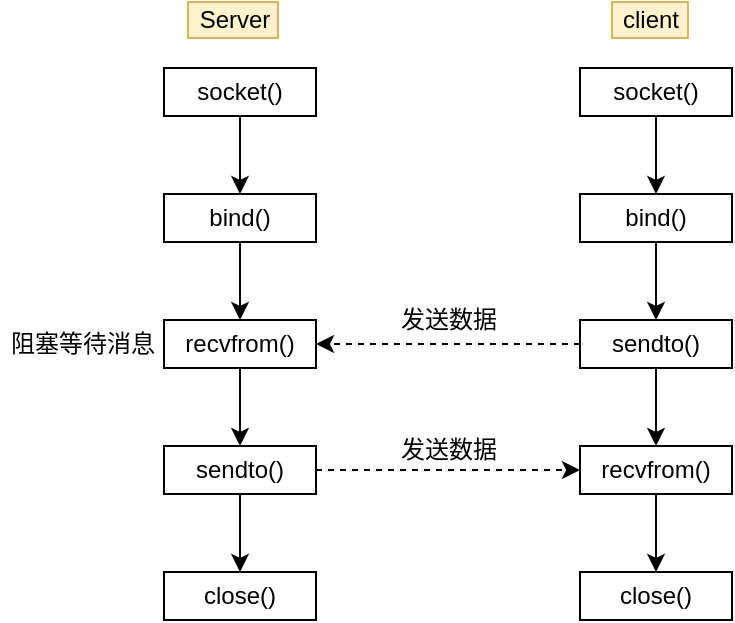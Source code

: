 <mxfile version="16.5.1" type="device"><diagram id="f6Tphqw0rwN8Yalsb0q3" name="第 1 页"><mxGraphModel dx="1022" dy="539" grid="0" gridSize="10" guides="1" tooltips="1" connect="1" arrows="1" fold="1" page="1" pageScale="1" pageWidth="827" pageHeight="1169" math="0" shadow="0"><root><mxCell id="0"/><mxCell id="1" parent="0"/><mxCell id="siZpWIB6htk-dUtcQ0IC-4" value="" style="edgeStyle=orthogonalEdgeStyle;rounded=0;orthogonalLoop=1;jettySize=auto;html=1;" edge="1" parent="1" source="siZpWIB6htk-dUtcQ0IC-1" target="siZpWIB6htk-dUtcQ0IC-3"><mxGeometry relative="1" as="geometry"/></mxCell><mxCell id="siZpWIB6htk-dUtcQ0IC-1" value="socket()" style="rounded=0;whiteSpace=wrap;html=1;" vertex="1" parent="1"><mxGeometry x="251" y="101" width="76" height="24" as="geometry"/></mxCell><mxCell id="siZpWIB6htk-dUtcQ0IC-2" value="Server" style="text;html=1;align=center;verticalAlign=middle;resizable=0;points=[];autosize=1;strokeColor=#d6b656;fillColor=#fff2cc;" vertex="1" parent="1"><mxGeometry x="263" y="68" width="45" height="18" as="geometry"/></mxCell><mxCell id="siZpWIB6htk-dUtcQ0IC-6" value="" style="edgeStyle=orthogonalEdgeStyle;rounded=0;orthogonalLoop=1;jettySize=auto;html=1;" edge="1" parent="1" source="siZpWIB6htk-dUtcQ0IC-3" target="siZpWIB6htk-dUtcQ0IC-5"><mxGeometry relative="1" as="geometry"/></mxCell><mxCell id="siZpWIB6htk-dUtcQ0IC-3" value="bind()" style="rounded=0;whiteSpace=wrap;html=1;" vertex="1" parent="1"><mxGeometry x="251" y="164" width="76" height="24" as="geometry"/></mxCell><mxCell id="siZpWIB6htk-dUtcQ0IC-9" value="" style="edgeStyle=orthogonalEdgeStyle;rounded=0;orthogonalLoop=1;jettySize=auto;html=1;" edge="1" parent="1" source="siZpWIB6htk-dUtcQ0IC-5" target="siZpWIB6htk-dUtcQ0IC-8"><mxGeometry relative="1" as="geometry"/></mxCell><mxCell id="siZpWIB6htk-dUtcQ0IC-5" value="recvfrom()" style="rounded=0;whiteSpace=wrap;html=1;" vertex="1" parent="1"><mxGeometry x="251" y="227" width="76" height="24" as="geometry"/></mxCell><mxCell id="siZpWIB6htk-dUtcQ0IC-7" value="阻塞等待消息" style="text;html=1;align=center;verticalAlign=middle;resizable=0;points=[];autosize=1;strokeColor=none;fillColor=none;" vertex="1" parent="1"><mxGeometry x="169" y="230" width="82" height="18" as="geometry"/></mxCell><mxCell id="siZpWIB6htk-dUtcQ0IC-11" value="" style="edgeStyle=orthogonalEdgeStyle;rounded=0;orthogonalLoop=1;jettySize=auto;html=1;" edge="1" parent="1" source="siZpWIB6htk-dUtcQ0IC-8" target="siZpWIB6htk-dUtcQ0IC-10"><mxGeometry relative="1" as="geometry"/></mxCell><mxCell id="siZpWIB6htk-dUtcQ0IC-23" style="edgeStyle=orthogonalEdgeStyle;rounded=0;orthogonalLoop=1;jettySize=auto;html=1;dashed=1;" edge="1" parent="1" source="siZpWIB6htk-dUtcQ0IC-8" target="siZpWIB6htk-dUtcQ0IC-20"><mxGeometry relative="1" as="geometry"/></mxCell><mxCell id="siZpWIB6htk-dUtcQ0IC-8" value="sendto()" style="rounded=0;whiteSpace=wrap;html=1;" vertex="1" parent="1"><mxGeometry x="251" y="290" width="76" height="24" as="geometry"/></mxCell><mxCell id="siZpWIB6htk-dUtcQ0IC-10" value="close()" style="rounded=0;whiteSpace=wrap;html=1;" vertex="1" parent="1"><mxGeometry x="251" y="353" width="76" height="24" as="geometry"/></mxCell><mxCell id="siZpWIB6htk-dUtcQ0IC-12" value="" style="edgeStyle=orthogonalEdgeStyle;rounded=0;orthogonalLoop=1;jettySize=auto;html=1;" edge="1" parent="1" source="siZpWIB6htk-dUtcQ0IC-13" target="siZpWIB6htk-dUtcQ0IC-16"><mxGeometry relative="1" as="geometry"/></mxCell><mxCell id="siZpWIB6htk-dUtcQ0IC-13" value="socket()" style="rounded=0;whiteSpace=wrap;html=1;" vertex="1" parent="1"><mxGeometry x="459" y="101" width="76" height="24" as="geometry"/></mxCell><mxCell id="siZpWIB6htk-dUtcQ0IC-14" value="client" style="text;html=1;align=center;verticalAlign=middle;resizable=0;points=[];autosize=1;strokeColor=#d6b656;fillColor=#fff2cc;" vertex="1" parent="1"><mxGeometry x="475" y="68" width="38" height="18" as="geometry"/></mxCell><mxCell id="siZpWIB6htk-dUtcQ0IC-15" value="" style="edgeStyle=orthogonalEdgeStyle;rounded=0;orthogonalLoop=1;jettySize=auto;html=1;" edge="1" parent="1" source="siZpWIB6htk-dUtcQ0IC-16" target="siZpWIB6htk-dUtcQ0IC-18"><mxGeometry relative="1" as="geometry"/></mxCell><mxCell id="siZpWIB6htk-dUtcQ0IC-16" value="bind()" style="rounded=0;whiteSpace=wrap;html=1;" vertex="1" parent="1"><mxGeometry x="459" y="164" width="76" height="24" as="geometry"/></mxCell><mxCell id="siZpWIB6htk-dUtcQ0IC-17" value="" style="edgeStyle=orthogonalEdgeStyle;rounded=0;orthogonalLoop=1;jettySize=auto;html=1;" edge="1" parent="1" source="siZpWIB6htk-dUtcQ0IC-18" target="siZpWIB6htk-dUtcQ0IC-20"><mxGeometry relative="1" as="geometry"/></mxCell><mxCell id="siZpWIB6htk-dUtcQ0IC-22" style="edgeStyle=orthogonalEdgeStyle;rounded=0;orthogonalLoop=1;jettySize=auto;html=1;entryX=1;entryY=0.5;entryDx=0;entryDy=0;dashed=1;" edge="1" parent="1" source="siZpWIB6htk-dUtcQ0IC-18" target="siZpWIB6htk-dUtcQ0IC-5"><mxGeometry relative="1" as="geometry"/></mxCell><mxCell id="siZpWIB6htk-dUtcQ0IC-18" value="sendto()" style="rounded=0;whiteSpace=wrap;html=1;" vertex="1" parent="1"><mxGeometry x="459" y="227" width="76" height="24" as="geometry"/></mxCell><mxCell id="siZpWIB6htk-dUtcQ0IC-19" value="" style="edgeStyle=orthogonalEdgeStyle;rounded=0;orthogonalLoop=1;jettySize=auto;html=1;" edge="1" parent="1" source="siZpWIB6htk-dUtcQ0IC-20" target="siZpWIB6htk-dUtcQ0IC-21"><mxGeometry relative="1" as="geometry"/></mxCell><mxCell id="siZpWIB6htk-dUtcQ0IC-20" value="recvfrom()" style="rounded=0;whiteSpace=wrap;html=1;" vertex="1" parent="1"><mxGeometry x="459" y="290" width="76" height="24" as="geometry"/></mxCell><mxCell id="siZpWIB6htk-dUtcQ0IC-21" value="close()" style="rounded=0;whiteSpace=wrap;html=1;" vertex="1" parent="1"><mxGeometry x="459" y="353" width="76" height="24" as="geometry"/></mxCell><mxCell id="siZpWIB6htk-dUtcQ0IC-24" value="发送数据" style="text;html=1;align=center;verticalAlign=middle;resizable=0;points=[];autosize=1;strokeColor=none;fillColor=none;" vertex="1" parent="1"><mxGeometry x="364" y="218" width="58" height="18" as="geometry"/></mxCell><mxCell id="siZpWIB6htk-dUtcQ0IC-25" value="发送数据" style="text;html=1;align=center;verticalAlign=middle;resizable=0;points=[];autosize=1;strokeColor=none;fillColor=none;" vertex="1" parent="1"><mxGeometry x="364" y="283" width="58" height="18" as="geometry"/></mxCell></root></mxGraphModel></diagram></mxfile>